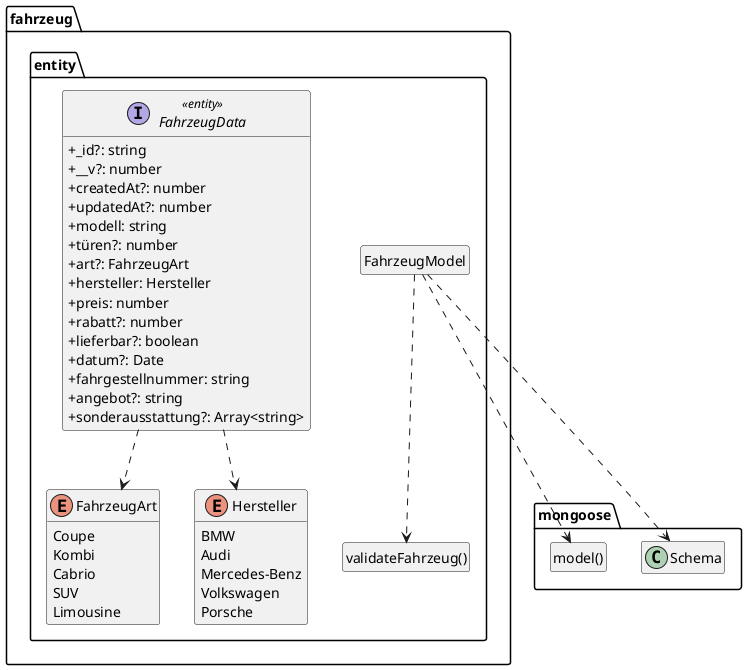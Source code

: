 @startuml Anwendungskern

!pragma useNewPackage
skinparam classAttributeIconSize 0
skinparam componentStyle uml2

package mongoose {
  class Schema

  class "model()" as model
  hide model circle
}

package fahrzeug.entity {
    class "validateFahrzeug()" as validateFahrzeug
    hide validateFahrzeug circle

    class FahrzeugModel
    hide FahrzeugModel circle

    FahrzeugModel ..> Schema
    FahrzeugModel ..> model
    FahrzeugModel ..> validateFahrzeug

    FahrzeugData ..> FahrzeugArt
    FahrzeugData ..> Hersteller

    enum FahrzeugArt {
        Coupe
        Kombi
        Cabrio
        SUV
        Limousine
    }

    enum Hersteller {
        BMW
        Audi
        Mercedes-Benz
        Volkswagen
        Porsche
    }

    interface FahrzeugData <<entity>> {
        + _id?: string
        + __v?: number
        + createdAt?: number
        + updatedAt?: number
        + modell: string
        + türen?: number
        + art?: FahrzeugArt
        + hersteller: Hersteller
        + preis: number
        + rabatt?: number
        + lieferbar?: boolean
        + datum?: Date
        + fahrgestellnummer: string
        + angebot?: string
        + sonderausstattung?: Array<string>
    }
}

hide empty members

@enduml